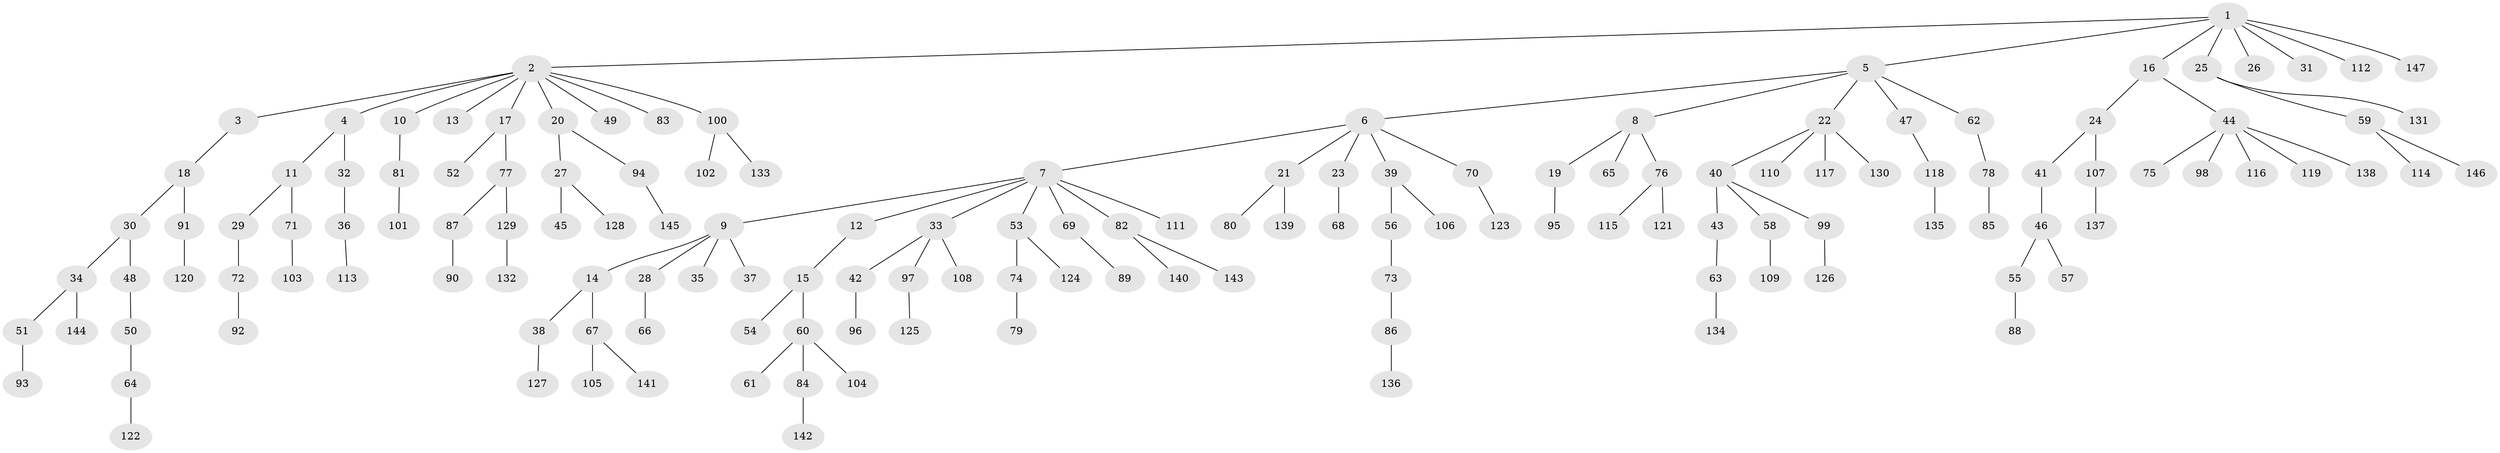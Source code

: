 // coarse degree distribution, {2: 0.10344827586206896, 1: 0.8620689655172413, 28: 0.017241379310344827, 24: 0.017241379310344827}
// Generated by graph-tools (version 1.1) at 2025/56/03/04/25 21:56:37]
// undirected, 147 vertices, 146 edges
graph export_dot {
graph [start="1"]
  node [color=gray90,style=filled];
  1;
  2;
  3;
  4;
  5;
  6;
  7;
  8;
  9;
  10;
  11;
  12;
  13;
  14;
  15;
  16;
  17;
  18;
  19;
  20;
  21;
  22;
  23;
  24;
  25;
  26;
  27;
  28;
  29;
  30;
  31;
  32;
  33;
  34;
  35;
  36;
  37;
  38;
  39;
  40;
  41;
  42;
  43;
  44;
  45;
  46;
  47;
  48;
  49;
  50;
  51;
  52;
  53;
  54;
  55;
  56;
  57;
  58;
  59;
  60;
  61;
  62;
  63;
  64;
  65;
  66;
  67;
  68;
  69;
  70;
  71;
  72;
  73;
  74;
  75;
  76;
  77;
  78;
  79;
  80;
  81;
  82;
  83;
  84;
  85;
  86;
  87;
  88;
  89;
  90;
  91;
  92;
  93;
  94;
  95;
  96;
  97;
  98;
  99;
  100;
  101;
  102;
  103;
  104;
  105;
  106;
  107;
  108;
  109;
  110;
  111;
  112;
  113;
  114;
  115;
  116;
  117;
  118;
  119;
  120;
  121;
  122;
  123;
  124;
  125;
  126;
  127;
  128;
  129;
  130;
  131;
  132;
  133;
  134;
  135;
  136;
  137;
  138;
  139;
  140;
  141;
  142;
  143;
  144;
  145;
  146;
  147;
  1 -- 2;
  1 -- 5;
  1 -- 16;
  1 -- 25;
  1 -- 26;
  1 -- 31;
  1 -- 112;
  1 -- 147;
  2 -- 3;
  2 -- 4;
  2 -- 10;
  2 -- 13;
  2 -- 17;
  2 -- 20;
  2 -- 49;
  2 -- 83;
  2 -- 100;
  3 -- 18;
  4 -- 11;
  4 -- 32;
  5 -- 6;
  5 -- 8;
  5 -- 22;
  5 -- 47;
  5 -- 62;
  6 -- 7;
  6 -- 21;
  6 -- 23;
  6 -- 39;
  6 -- 70;
  7 -- 9;
  7 -- 12;
  7 -- 33;
  7 -- 53;
  7 -- 69;
  7 -- 82;
  7 -- 111;
  8 -- 19;
  8 -- 65;
  8 -- 76;
  9 -- 14;
  9 -- 28;
  9 -- 35;
  9 -- 37;
  10 -- 81;
  11 -- 29;
  11 -- 71;
  12 -- 15;
  14 -- 38;
  14 -- 67;
  15 -- 54;
  15 -- 60;
  16 -- 24;
  16 -- 44;
  17 -- 52;
  17 -- 77;
  18 -- 30;
  18 -- 91;
  19 -- 95;
  20 -- 27;
  20 -- 94;
  21 -- 80;
  21 -- 139;
  22 -- 40;
  22 -- 110;
  22 -- 117;
  22 -- 130;
  23 -- 68;
  24 -- 41;
  24 -- 107;
  25 -- 59;
  25 -- 131;
  27 -- 45;
  27 -- 128;
  28 -- 66;
  29 -- 72;
  30 -- 34;
  30 -- 48;
  32 -- 36;
  33 -- 42;
  33 -- 97;
  33 -- 108;
  34 -- 51;
  34 -- 144;
  36 -- 113;
  38 -- 127;
  39 -- 56;
  39 -- 106;
  40 -- 43;
  40 -- 58;
  40 -- 99;
  41 -- 46;
  42 -- 96;
  43 -- 63;
  44 -- 75;
  44 -- 98;
  44 -- 116;
  44 -- 119;
  44 -- 138;
  46 -- 55;
  46 -- 57;
  47 -- 118;
  48 -- 50;
  50 -- 64;
  51 -- 93;
  53 -- 74;
  53 -- 124;
  55 -- 88;
  56 -- 73;
  58 -- 109;
  59 -- 114;
  59 -- 146;
  60 -- 61;
  60 -- 84;
  60 -- 104;
  62 -- 78;
  63 -- 134;
  64 -- 122;
  67 -- 105;
  67 -- 141;
  69 -- 89;
  70 -- 123;
  71 -- 103;
  72 -- 92;
  73 -- 86;
  74 -- 79;
  76 -- 115;
  76 -- 121;
  77 -- 87;
  77 -- 129;
  78 -- 85;
  81 -- 101;
  82 -- 140;
  82 -- 143;
  84 -- 142;
  86 -- 136;
  87 -- 90;
  91 -- 120;
  94 -- 145;
  97 -- 125;
  99 -- 126;
  100 -- 102;
  100 -- 133;
  107 -- 137;
  118 -- 135;
  129 -- 132;
}
